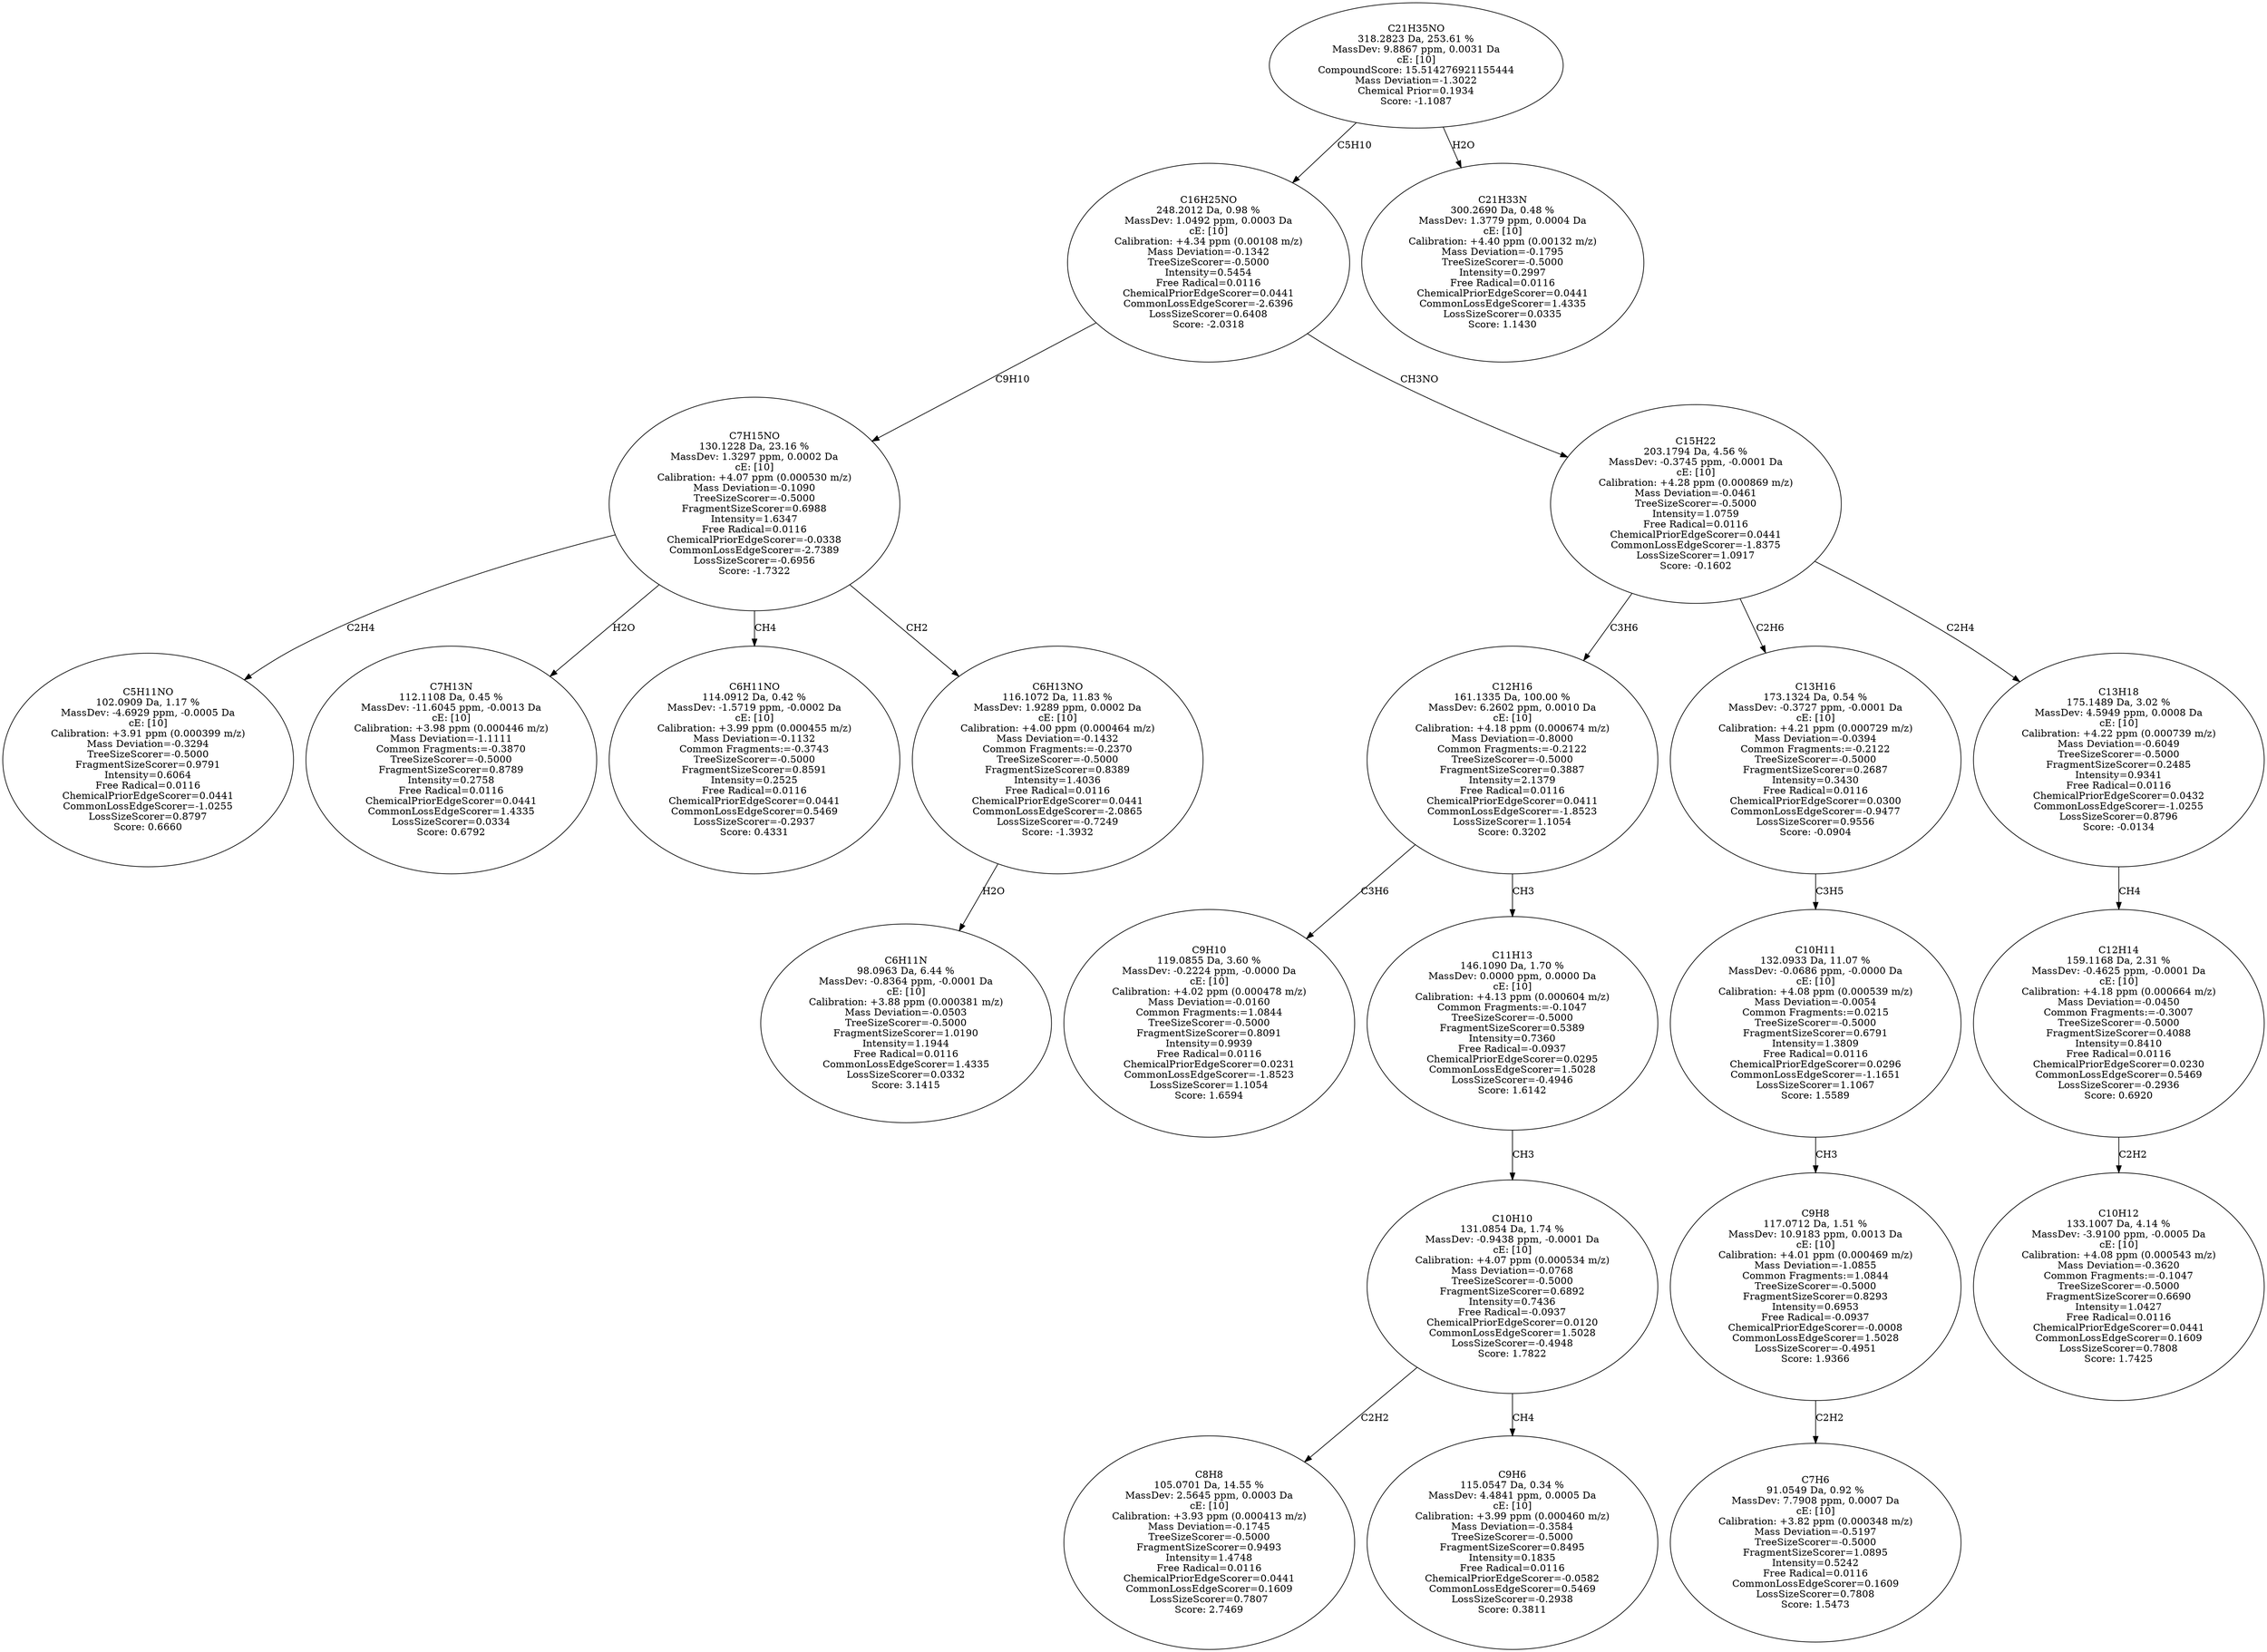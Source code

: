 strict digraph {
v1 [label="C5H11NO\n102.0909 Da, 1.17 %\nMassDev: -4.6929 ppm, -0.0005 Da\ncE: [10]\nCalibration: +3.91 ppm (0.000399 m/z)\nMass Deviation=-0.3294\nTreeSizeScorer=-0.5000\nFragmentSizeScorer=0.9791\nIntensity=0.6064\nFree Radical=0.0116\nChemicalPriorEdgeScorer=0.0441\nCommonLossEdgeScorer=-1.0255\nLossSizeScorer=0.8797\nScore: 0.6660"];
v2 [label="C7H13N\n112.1108 Da, 0.45 %\nMassDev: -11.6045 ppm, -0.0013 Da\ncE: [10]\nCalibration: +3.98 ppm (0.000446 m/z)\nMass Deviation=-1.1111\nCommon Fragments:=-0.3870\nTreeSizeScorer=-0.5000\nFragmentSizeScorer=0.8789\nIntensity=0.2758\nFree Radical=0.0116\nChemicalPriorEdgeScorer=0.0441\nCommonLossEdgeScorer=1.4335\nLossSizeScorer=0.0334\nScore: 0.6792"];
v3 [label="C6H11NO\n114.0912 Da, 0.42 %\nMassDev: -1.5719 ppm, -0.0002 Da\ncE: [10]\nCalibration: +3.99 ppm (0.000455 m/z)\nMass Deviation=-0.1132\nCommon Fragments:=-0.3743\nTreeSizeScorer=-0.5000\nFragmentSizeScorer=0.8591\nIntensity=0.2525\nFree Radical=0.0116\nChemicalPriorEdgeScorer=0.0441\nCommonLossEdgeScorer=0.5469\nLossSizeScorer=-0.2937\nScore: 0.4331"];
v4 [label="C6H11N\n98.0963 Da, 6.44 %\nMassDev: -0.8364 ppm, -0.0001 Da\ncE: [10]\nCalibration: +3.88 ppm (0.000381 m/z)\nMass Deviation=-0.0503\nTreeSizeScorer=-0.5000\nFragmentSizeScorer=1.0190\nIntensity=1.1944\nFree Radical=0.0116\nCommonLossEdgeScorer=1.4335\nLossSizeScorer=0.0332\nScore: 3.1415"];
v5 [label="C6H13NO\n116.1072 Da, 11.83 %\nMassDev: 1.9289 ppm, 0.0002 Da\ncE: [10]\nCalibration: +4.00 ppm (0.000464 m/z)\nMass Deviation=-0.1432\nCommon Fragments:=-0.2370\nTreeSizeScorer=-0.5000\nFragmentSizeScorer=0.8389\nIntensity=1.4036\nFree Radical=0.0116\nChemicalPriorEdgeScorer=0.0441\nCommonLossEdgeScorer=-2.0865\nLossSizeScorer=-0.7249\nScore: -1.3932"];
v6 [label="C7H15NO\n130.1228 Da, 23.16 %\nMassDev: 1.3297 ppm, 0.0002 Da\ncE: [10]\nCalibration: +4.07 ppm (0.000530 m/z)\nMass Deviation=-0.1090\nTreeSizeScorer=-0.5000\nFragmentSizeScorer=0.6988\nIntensity=1.6347\nFree Radical=0.0116\nChemicalPriorEdgeScorer=-0.0338\nCommonLossEdgeScorer=-2.7389\nLossSizeScorer=-0.6956\nScore: -1.7322"];
v7 [label="C9H10\n119.0855 Da, 3.60 %\nMassDev: -0.2224 ppm, -0.0000 Da\ncE: [10]\nCalibration: +4.02 ppm (0.000478 m/z)\nMass Deviation=-0.0160\nCommon Fragments:=1.0844\nTreeSizeScorer=-0.5000\nFragmentSizeScorer=0.8091\nIntensity=0.9939\nFree Radical=0.0116\nChemicalPriorEdgeScorer=0.0231\nCommonLossEdgeScorer=-1.8523\nLossSizeScorer=1.1054\nScore: 1.6594"];
v8 [label="C8H8\n105.0701 Da, 14.55 %\nMassDev: 2.5645 ppm, 0.0003 Da\ncE: [10]\nCalibration: +3.93 ppm (0.000413 m/z)\nMass Deviation=-0.1745\nTreeSizeScorer=-0.5000\nFragmentSizeScorer=0.9493\nIntensity=1.4748\nFree Radical=0.0116\nChemicalPriorEdgeScorer=0.0441\nCommonLossEdgeScorer=0.1609\nLossSizeScorer=0.7807\nScore: 2.7469"];
v9 [label="C9H6\n115.0547 Da, 0.34 %\nMassDev: 4.4841 ppm, 0.0005 Da\ncE: [10]\nCalibration: +3.99 ppm (0.000460 m/z)\nMass Deviation=-0.3584\nTreeSizeScorer=-0.5000\nFragmentSizeScorer=0.8495\nIntensity=0.1835\nFree Radical=0.0116\nChemicalPriorEdgeScorer=-0.0582\nCommonLossEdgeScorer=0.5469\nLossSizeScorer=-0.2938\nScore: 0.3811"];
v10 [label="C10H10\n131.0854 Da, 1.74 %\nMassDev: -0.9438 ppm, -0.0001 Da\ncE: [10]\nCalibration: +4.07 ppm (0.000534 m/z)\nMass Deviation=-0.0768\nTreeSizeScorer=-0.5000\nFragmentSizeScorer=0.6892\nIntensity=0.7436\nFree Radical=-0.0937\nChemicalPriorEdgeScorer=0.0120\nCommonLossEdgeScorer=1.5028\nLossSizeScorer=-0.4948\nScore: 1.7822"];
v11 [label="C11H13\n146.1090 Da, 1.70 %\nMassDev: 0.0000 ppm, 0.0000 Da\ncE: [10]\nCalibration: +4.13 ppm (0.000604 m/z)\nCommon Fragments:=-0.1047\nTreeSizeScorer=-0.5000\nFragmentSizeScorer=0.5389\nIntensity=0.7360\nFree Radical=-0.0937\nChemicalPriorEdgeScorer=0.0295\nCommonLossEdgeScorer=1.5028\nLossSizeScorer=-0.4946\nScore: 1.6142"];
v12 [label="C12H16\n161.1335 Da, 100.00 %\nMassDev: 6.2602 ppm, 0.0010 Da\ncE: [10]\nCalibration: +4.18 ppm (0.000674 m/z)\nMass Deviation=-0.8000\nCommon Fragments:=-0.2122\nTreeSizeScorer=-0.5000\nFragmentSizeScorer=0.3887\nIntensity=2.1379\nFree Radical=0.0116\nChemicalPriorEdgeScorer=0.0411\nCommonLossEdgeScorer=-1.8523\nLossSizeScorer=1.1054\nScore: 0.3202"];
v13 [label="C7H6\n91.0549 Da, 0.92 %\nMassDev: 7.7908 ppm, 0.0007 Da\ncE: [10]\nCalibration: +3.82 ppm (0.000348 m/z)\nMass Deviation=-0.5197\nTreeSizeScorer=-0.5000\nFragmentSizeScorer=1.0895\nIntensity=0.5242\nFree Radical=0.0116\nCommonLossEdgeScorer=0.1609\nLossSizeScorer=0.7808\nScore: 1.5473"];
v14 [label="C9H8\n117.0712 Da, 1.51 %\nMassDev: 10.9183 ppm, 0.0013 Da\ncE: [10]\nCalibration: +4.01 ppm (0.000469 m/z)\nMass Deviation=-1.0855\nCommon Fragments:=1.0844\nTreeSizeScorer=-0.5000\nFragmentSizeScorer=0.8293\nIntensity=0.6953\nFree Radical=-0.0937\nChemicalPriorEdgeScorer=-0.0008\nCommonLossEdgeScorer=1.5028\nLossSizeScorer=-0.4951\nScore: 1.9366"];
v15 [label="C10H11\n132.0933 Da, 11.07 %\nMassDev: -0.0686 ppm, -0.0000 Da\ncE: [10]\nCalibration: +4.08 ppm (0.000539 m/z)\nMass Deviation=-0.0054\nCommon Fragments:=0.0215\nTreeSizeScorer=-0.5000\nFragmentSizeScorer=0.6791\nIntensity=1.3809\nFree Radical=0.0116\nChemicalPriorEdgeScorer=0.0296\nCommonLossEdgeScorer=-1.1651\nLossSizeScorer=1.1067\nScore: 1.5589"];
v16 [label="C13H16\n173.1324 Da, 0.54 %\nMassDev: -0.3727 ppm, -0.0001 Da\ncE: [10]\nCalibration: +4.21 ppm (0.000729 m/z)\nMass Deviation=-0.0394\nCommon Fragments:=-0.2122\nTreeSizeScorer=-0.5000\nFragmentSizeScorer=0.2687\nIntensity=0.3430\nFree Radical=0.0116\nChemicalPriorEdgeScorer=0.0300\nCommonLossEdgeScorer=-0.9477\nLossSizeScorer=0.9556\nScore: -0.0904"];
v17 [label="C10H12\n133.1007 Da, 4.14 %\nMassDev: -3.9100 ppm, -0.0005 Da\ncE: [10]\nCalibration: +4.08 ppm (0.000543 m/z)\nMass Deviation=-0.3620\nCommon Fragments:=-0.1047\nTreeSizeScorer=-0.5000\nFragmentSizeScorer=0.6690\nIntensity=1.0427\nFree Radical=0.0116\nChemicalPriorEdgeScorer=0.0441\nCommonLossEdgeScorer=0.1609\nLossSizeScorer=0.7808\nScore: 1.7425"];
v18 [label="C12H14\n159.1168 Da, 2.31 %\nMassDev: -0.4625 ppm, -0.0001 Da\ncE: [10]\nCalibration: +4.18 ppm (0.000664 m/z)\nMass Deviation=-0.0450\nCommon Fragments:=-0.3007\nTreeSizeScorer=-0.5000\nFragmentSizeScorer=0.4088\nIntensity=0.8410\nFree Radical=0.0116\nChemicalPriorEdgeScorer=0.0230\nCommonLossEdgeScorer=0.5469\nLossSizeScorer=-0.2936\nScore: 0.6920"];
v19 [label="C13H18\n175.1489 Da, 3.02 %\nMassDev: 4.5949 ppm, 0.0008 Da\ncE: [10]\nCalibration: +4.22 ppm (0.000739 m/z)\nMass Deviation=-0.6049\nTreeSizeScorer=-0.5000\nFragmentSizeScorer=0.2485\nIntensity=0.9341\nFree Radical=0.0116\nChemicalPriorEdgeScorer=0.0432\nCommonLossEdgeScorer=-1.0255\nLossSizeScorer=0.8796\nScore: -0.0134"];
v20 [label="C15H22\n203.1794 Da, 4.56 %\nMassDev: -0.3745 ppm, -0.0001 Da\ncE: [10]\nCalibration: +4.28 ppm (0.000869 m/z)\nMass Deviation=-0.0461\nTreeSizeScorer=-0.5000\nIntensity=1.0759\nFree Radical=0.0116\nChemicalPriorEdgeScorer=0.0441\nCommonLossEdgeScorer=-1.8375\nLossSizeScorer=1.0917\nScore: -0.1602"];
v21 [label="C16H25NO\n248.2012 Da, 0.98 %\nMassDev: 1.0492 ppm, 0.0003 Da\ncE: [10]\nCalibration: +4.34 ppm (0.00108 m/z)\nMass Deviation=-0.1342\nTreeSizeScorer=-0.5000\nIntensity=0.5454\nFree Radical=0.0116\nChemicalPriorEdgeScorer=0.0441\nCommonLossEdgeScorer=-2.6396\nLossSizeScorer=0.6408\nScore: -2.0318"];
v22 [label="C21H33N\n300.2690 Da, 0.48 %\nMassDev: 1.3779 ppm, 0.0004 Da\ncE: [10]\nCalibration: +4.40 ppm (0.00132 m/z)\nMass Deviation=-0.1795\nTreeSizeScorer=-0.5000\nIntensity=0.2997\nFree Radical=0.0116\nChemicalPriorEdgeScorer=0.0441\nCommonLossEdgeScorer=1.4335\nLossSizeScorer=0.0335\nScore: 1.1430"];
v23 [label="C21H35NO\n318.2823 Da, 253.61 %\nMassDev: 9.8867 ppm, 0.0031 Da\ncE: [10]\nCompoundScore: 15.514276921155444\nMass Deviation=-1.3022\nChemical Prior=0.1934\nScore: -1.1087"];
v6 -> v1 [label="C2H4"];
v6 -> v2 [label="H2O"];
v6 -> v3 [label="CH4"];
v5 -> v4 [label="H2O"];
v6 -> v5 [label="CH2"];
v21 -> v6 [label="C9H10"];
v12 -> v7 [label="C3H6"];
v10 -> v8 [label="C2H2"];
v10 -> v9 [label="CH4"];
v11 -> v10 [label="CH3"];
v12 -> v11 [label="CH3"];
v20 -> v12 [label="C3H6"];
v14 -> v13 [label="C2H2"];
v15 -> v14 [label="CH3"];
v16 -> v15 [label="C3H5"];
v20 -> v16 [label="C2H6"];
v18 -> v17 [label="C2H2"];
v19 -> v18 [label="CH4"];
v20 -> v19 [label="C2H4"];
v21 -> v20 [label="CH3NO"];
v23 -> v21 [label="C5H10"];
v23 -> v22 [label="H2O"];
}